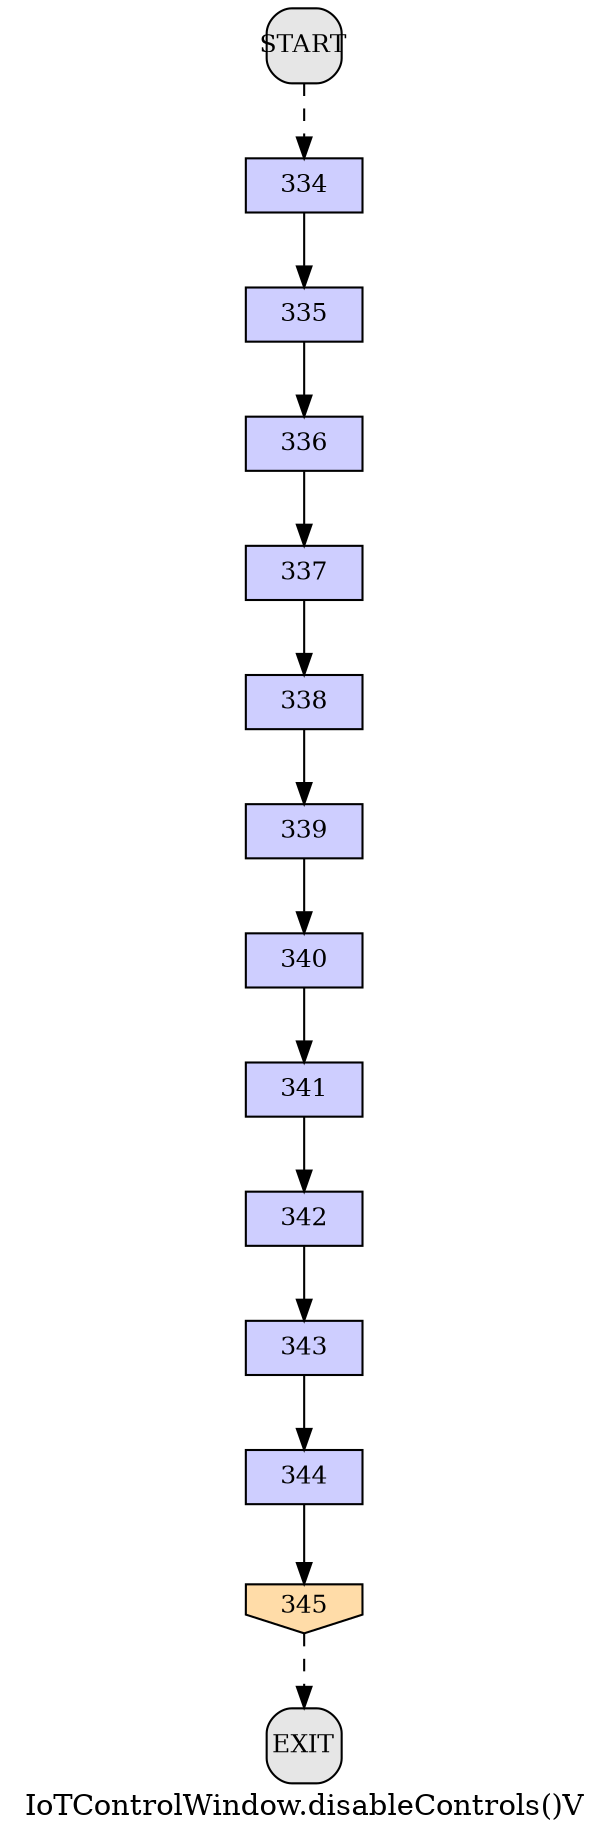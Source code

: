 /* --------------------------------------------------- */
/* Generated by Dr. Garbage Control Flow Graph Factory */
/* http://www.drgarbage.com                            */
/* Version: 4.5.0.201508311741                         */
/* Retrieved on: 2015-12-01 08:09:24.146               */
/* --------------------------------------------------- */
digraph "IoTControlWindow.disableControls()V" {
 graph [label="IoTControlWindow.disableControls()V"];
 2 [label="334", shape=box, style=filled, fillcolor="#CECEFF", fixedsize=true, fontsize=12, width=0.78, height=0.36 ]
 3 [label="335", shape=box, style=filled, fillcolor="#CECEFF", fixedsize=true, fontsize=12, width=0.78, height=0.36 ]
 4 [label="336", shape=box, style=filled, fillcolor="#CECEFF", fixedsize=true, fontsize=12, width=0.78, height=0.36 ]
 5 [label="337", shape=box, style=filled, fillcolor="#CECEFF", fixedsize=true, fontsize=12, width=0.78, height=0.36 ]
 6 [label="338", shape=box, style=filled, fillcolor="#CECEFF", fixedsize=true, fontsize=12, width=0.78, height=0.36 ]
 7 [label="339", shape=box, style=filled, fillcolor="#CECEFF", fixedsize=true, fontsize=12, width=0.78, height=0.36 ]
 8 [label="340", shape=box, style=filled, fillcolor="#CECEFF", fixedsize=true, fontsize=12, width=0.78, height=0.36 ]
 9 [label="341", shape=box, style=filled, fillcolor="#CECEFF", fixedsize=true, fontsize=12, width=0.78, height=0.36 ]
 10 [label="342", shape=box, style=filled, fillcolor="#CECEFF", fixedsize=true, fontsize=12, width=0.78, height=0.36 ]
 11 [label="343", shape=box, style=filled, fillcolor="#CECEFF", fixedsize=true, fontsize=12, width=0.78, height=0.36 ]
 12 [label="344", shape=box, style=filled, fillcolor="#CECEFF", fixedsize=true, fontsize=12, width=0.78, height=0.36 ]
 13 [label="345", shape=invhouse, style=filled, fillcolor="#FFDCA8", fixedsize=true, fontsize=12, width=0.78, height=0.36 ]
 14 [label="START", shape=box, style="filled, rounded", fillcolor="#E6E6E6", fixedsize=true, fontsize=12, width=0.5, height=0.5 ]
 15 [label="EXIT", shape=box, style="filled, rounded", fillcolor="#E6E6E6", fixedsize=true, fontsize=12, width=0.5, height=0.5 ]
 14 -> 2 [label="", style=dashed ]
 2 -> 3 [label="", style=solid ]
 3 -> 4 [label="", style=solid ]
 4 -> 5 [label="", style=solid ]
 5 -> 6 [label="", style=solid ]
 6 -> 7 [label="", style=solid ]
 7 -> 8 [label="", style=solid ]
 8 -> 9 [label="", style=solid ]
 9 -> 10 [label="", style=solid ]
 10 -> 11 [label="", style=solid ]
 11 -> 12 [label="", style=solid ]
 12 -> 13 [label="", style=solid ]
 13 -> 15 [label="", style=dashed ]
}
